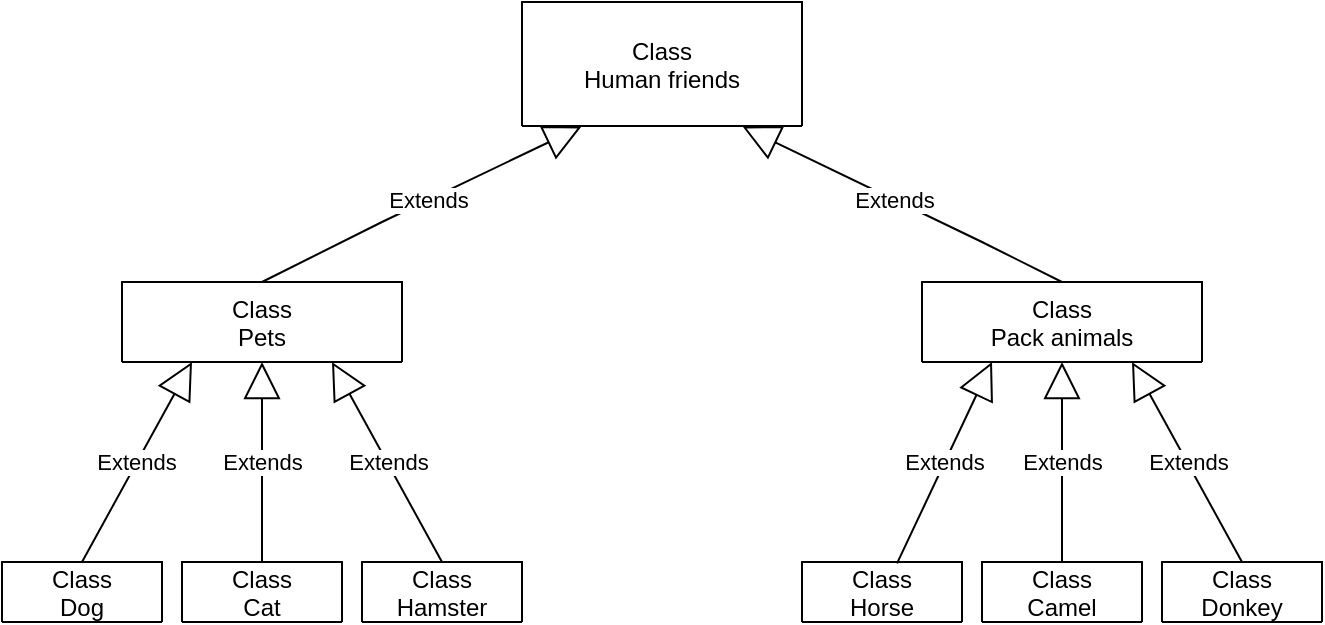 <mxfile version="20.5.3" type="embed"><diagram name="Страница 1" id="LduXoPGkbpNQLXC5cbcC"><mxGraphModel dx="300" dy="248" grid="1" gridSize="10" guides="1" tooltips="1" connect="1" arrows="1" fold="1" page="1" pageScale="1" pageWidth="827" pageHeight="1169" math="0" shadow="0"><root><mxCell id="0"/><mxCell id="1" parent="0"/><mxCell id="A8OXZw85JsGXEHdn4XMQ-1" value="Class &#10;Human friends" style="swimlane;fontStyle=0;childLayout=stackLayout;horizontal=1;startSize=62;fillColor=none;horizontalStack=0;resizeParent=1;resizeParentMax=0;resizeLast=0;collapsible=1;marginBottom=0;" parent="1" vertex="1"><mxGeometry x="290" y="50" width="140" height="62" as="geometry"/></mxCell><mxCell id="A8OXZw85JsGXEHdn4XMQ-2" value="Class &#10;Pets" style="swimlane;fontStyle=0;childLayout=stackLayout;horizontal=1;startSize=72;fillColor=none;horizontalStack=0;resizeParent=1;resizeParentMax=0;resizeLast=0;collapsible=1;marginBottom=0;" parent="1" vertex="1"><mxGeometry x="90" y="190" width="140" height="40" as="geometry"/></mxCell><mxCell id="A8OXZw85JsGXEHdn4XMQ-3" value="Class&#10;Pack animals" style="swimlane;fontStyle=0;childLayout=stackLayout;horizontal=1;startSize=72;fillColor=none;horizontalStack=0;resizeParent=1;resizeParentMax=0;resizeLast=0;collapsible=1;marginBottom=0;" parent="1" vertex="1"><mxGeometry x="490" y="190" width="140" height="40" as="geometry"/></mxCell><mxCell id="A8OXZw85JsGXEHdn4XMQ-4" value="Extends" style="endArrow=block;endSize=16;endFill=0;html=1;rounded=0;exitX=0.5;exitY=0;exitDx=0;exitDy=0;entryX=0.212;entryY=1.005;entryDx=0;entryDy=0;entryPerimeter=0;" parent="1" source="A8OXZw85JsGXEHdn4XMQ-2" edge="1" target="A8OXZw85JsGXEHdn4XMQ-1"><mxGeometry x="0.042" width="160" relative="1" as="geometry"><mxPoint x="330" y="360" as="sourcePoint"/><mxPoint x="320" y="110" as="targetPoint"/><Array as="points"><mxPoint x="220" y="160"/></Array><mxPoint as="offset"/></mxGeometry></mxCell><mxCell id="A8OXZw85JsGXEHdn4XMQ-5" value="Extends" style="endArrow=block;endSize=16;endFill=0;html=1;rounded=0;exitX=0.5;exitY=0;exitDx=0;exitDy=0;entryX=0.788;entryY=1.005;entryDx=0;entryDy=0;entryPerimeter=0;" parent="1" edge="1" target="A8OXZw85JsGXEHdn4XMQ-1" source="A8OXZw85JsGXEHdn4XMQ-3"><mxGeometry x="0.053" width="160" relative="1" as="geometry"><mxPoint x="510" y="190" as="sourcePoint"/><mxPoint x="400" y="110" as="targetPoint"/><Array as="points"><mxPoint x="520" y="170"/></Array><mxPoint as="offset"/></mxGeometry></mxCell><mxCell id="A8OXZw85JsGXEHdn4XMQ-6" value="Class&#10; Dog" style="swimlane;fontStyle=0;childLayout=stackLayout;horizontal=1;startSize=30;fillColor=none;horizontalStack=0;resizeParent=1;resizeParentMax=0;resizeLast=0;collapsible=1;marginBottom=0;" parent="1" vertex="1"><mxGeometry x="30" y="330" width="80" height="30" as="geometry"/></mxCell><mxCell id="A8OXZw85JsGXEHdn4XMQ-7" value="Class&#10; Cat" style="swimlane;fontStyle=0;childLayout=stackLayout;horizontal=1;startSize=64;fillColor=none;horizontalStack=0;resizeParent=1;resizeParentMax=0;resizeLast=0;collapsible=1;marginBottom=0;" parent="1" vertex="1"><mxGeometry x="120" y="330" width="80" height="30" as="geometry"/></mxCell><mxCell id="A8OXZw85JsGXEHdn4XMQ-8" value="Class&#10; Hamster" style="swimlane;fontStyle=0;childLayout=stackLayout;horizontal=1;startSize=64;fillColor=none;horizontalStack=0;resizeParent=1;resizeParentMax=0;resizeLast=0;collapsible=1;marginBottom=0;" parent="1" vertex="1"><mxGeometry x="210" y="330" width="80" height="30" as="geometry"/></mxCell><mxCell id="A8OXZw85JsGXEHdn4XMQ-9" value="Extends" style="endArrow=block;endSize=16;endFill=0;html=1;rounded=0;entryX=0.75;entryY=1;entryDx=0;entryDy=0;" parent="A8OXZw85JsGXEHdn4XMQ-8" target="A8OXZw85JsGXEHdn4XMQ-2" edge="1"><mxGeometry width="160" relative="1" as="geometry"><mxPoint x="40" as="sourcePoint"/><mxPoint x="200" as="targetPoint"/></mxGeometry></mxCell><mxCell id="A8OXZw85JsGXEHdn4XMQ-10" value="Class&#10; Camel" style="swimlane;fontStyle=0;childLayout=stackLayout;horizontal=1;startSize=62;fillColor=none;horizontalStack=0;resizeParent=1;resizeParentMax=0;resizeLast=0;collapsible=1;marginBottom=0;" parent="1" vertex="1"><mxGeometry x="520" y="330" width="80" height="30" as="geometry"/></mxCell><mxCell id="A8OXZw85JsGXEHdn4XMQ-11" value="Class&#10; Donkey" style="swimlane;fontStyle=0;childLayout=stackLayout;horizontal=1;startSize=62;fillColor=none;horizontalStack=0;resizeParent=1;resizeParentMax=0;resizeLast=0;collapsible=1;marginBottom=0;" parent="1" vertex="1"><mxGeometry x="610" y="330" width="80" height="30" as="geometry"/></mxCell><mxCell id="A8OXZw85JsGXEHdn4XMQ-12" value="Class&#10; Horse" style="swimlane;fontStyle=0;childLayout=stackLayout;horizontal=1;startSize=62;fillColor=none;horizontalStack=0;resizeParent=1;resizeParentMax=0;resizeLast=0;collapsible=1;marginBottom=0;" parent="1" vertex="1"><mxGeometry x="430" y="330" width="80" height="30" as="geometry"/></mxCell><mxCell id="A8OXZw85JsGXEHdn4XMQ-13" value="Extends" style="endArrow=block;endSize=16;endFill=0;html=1;rounded=0;exitX=0.5;exitY=0;exitDx=0;exitDy=0;entryX=0.25;entryY=1;entryDx=0;entryDy=0;" parent="1" source="A8OXZw85JsGXEHdn4XMQ-6" target="A8OXZw85JsGXEHdn4XMQ-2" edge="1"><mxGeometry width="160" relative="1" as="geometry"><mxPoint x="330" y="360" as="sourcePoint"/><mxPoint x="490" y="360" as="targetPoint"/></mxGeometry></mxCell><mxCell id="A8OXZw85JsGXEHdn4XMQ-14" value="Extends" style="endArrow=block;endSize=16;endFill=0;html=1;rounded=0;exitX=0.594;exitY=0.023;exitDx=0;exitDy=0;exitPerimeter=0;entryX=0.25;entryY=1;entryDx=0;entryDy=0;" parent="1" source="A8OXZw85JsGXEHdn4XMQ-12" target="A8OXZw85JsGXEHdn4XMQ-3" edge="1"><mxGeometry width="160" relative="1" as="geometry"><mxPoint x="330" y="360" as="sourcePoint"/><mxPoint x="490" y="360" as="targetPoint"/></mxGeometry></mxCell><mxCell id="A8OXZw85JsGXEHdn4XMQ-15" value="Extends" style="endArrow=block;endSize=16;endFill=0;html=1;rounded=0;exitX=0.5;exitY=0;exitDx=0;exitDy=0;entryX=0.5;entryY=1;entryDx=0;entryDy=0;" parent="1" source="A8OXZw85JsGXEHdn4XMQ-7" target="A8OXZw85JsGXEHdn4XMQ-2" edge="1"><mxGeometry width="160" relative="1" as="geometry"><mxPoint x="330" y="360" as="sourcePoint"/><mxPoint x="490" y="360" as="targetPoint"/></mxGeometry></mxCell><mxCell id="A8OXZw85JsGXEHdn4XMQ-16" value="Extends" style="endArrow=block;endSize=16;endFill=0;html=1;rounded=0;exitX=0.5;exitY=0;exitDx=0;exitDy=0;entryX=0.75;entryY=1;entryDx=0;entryDy=0;" parent="1" source="A8OXZw85JsGXEHdn4XMQ-11" target="A8OXZw85JsGXEHdn4XMQ-3" edge="1"><mxGeometry width="160" relative="1" as="geometry"><mxPoint x="330" y="360" as="sourcePoint"/><mxPoint x="490" y="360" as="targetPoint"/></mxGeometry></mxCell><mxCell id="A8OXZw85JsGXEHdn4XMQ-17" value="Extends" style="endArrow=block;endSize=16;endFill=0;html=1;rounded=0;exitX=0.5;exitY=0;exitDx=0;exitDy=0;entryX=0.5;entryY=1;entryDx=0;entryDy=0;" parent="1" source="A8OXZw85JsGXEHdn4XMQ-10" target="A8OXZw85JsGXEHdn4XMQ-3" edge="1"><mxGeometry width="160" relative="1" as="geometry"><mxPoint x="330" y="360" as="sourcePoint"/><mxPoint x="490" y="360" as="targetPoint"/></mxGeometry></mxCell></root></mxGraphModel></diagram></mxfile>